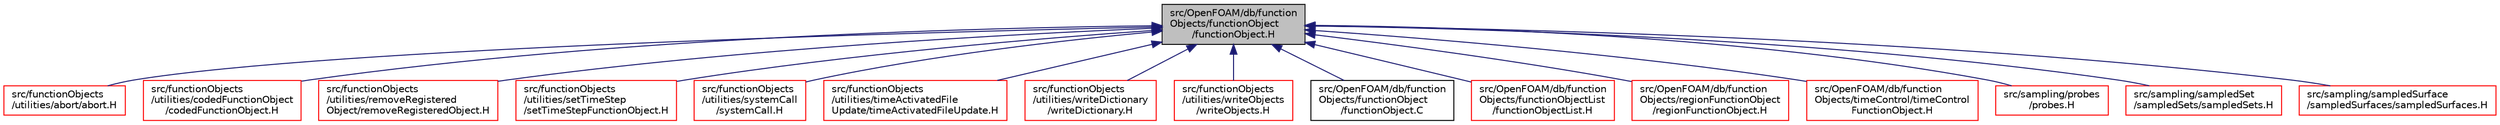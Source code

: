 digraph "src/OpenFOAM/db/functionObjects/functionObject/functionObject.H"
{
  bgcolor="transparent";
  edge [fontname="Helvetica",fontsize="10",labelfontname="Helvetica",labelfontsize="10"];
  node [fontname="Helvetica",fontsize="10",shape=record];
  Node67 [label="src/OpenFOAM/db/function\lObjects/functionObject\l/functionObject.H",height=0.2,width=0.4,color="black", fillcolor="grey75", style="filled", fontcolor="black"];
  Node67 -> Node68 [dir="back",color="midnightblue",fontsize="10",style="solid",fontname="Helvetica"];
  Node68 [label="src/functionObjects\l/utilities/abort/abort.H",height=0.2,width=0.4,color="red",URL="$a04940.html"];
  Node67 -> Node70 [dir="back",color="midnightblue",fontsize="10",style="solid",fontname="Helvetica"];
  Node70 [label="src/functionObjects\l/utilities/codedFunctionObject\l/codedFunctionObject.H",height=0.2,width=0.4,color="red",URL="$a04946.html"];
  Node67 -> Node72 [dir="back",color="midnightblue",fontsize="10",style="solid",fontname="Helvetica"];
  Node72 [label="src/functionObjects\l/utilities/removeRegistered\lObject/removeRegisteredObject.H",height=0.2,width=0.4,color="red",URL="$a04955.html"];
  Node67 -> Node74 [dir="back",color="midnightblue",fontsize="10",style="solid",fontname="Helvetica"];
  Node74 [label="src/functionObjects\l/utilities/setTimeStep\l/setTimeStepFunctionObject.H",height=0.2,width=0.4,color="red",URL="$a04970.html"];
  Node67 -> Node76 [dir="back",color="midnightblue",fontsize="10",style="solid",fontname="Helvetica"];
  Node76 [label="src/functionObjects\l/utilities/systemCall\l/systemCall.H",height=0.2,width=0.4,color="red",URL="$a04976.html"];
  Node67 -> Node78 [dir="back",color="midnightblue",fontsize="10",style="solid",fontname="Helvetica"];
  Node78 [label="src/functionObjects\l/utilities/timeActivatedFile\lUpdate/timeActivatedFileUpdate.H",height=0.2,width=0.4,color="red",URL="$a04982.html"];
  Node67 -> Node80 [dir="back",color="midnightblue",fontsize="10",style="solid",fontname="Helvetica"];
  Node80 [label="src/functionObjects\l/utilities/writeDictionary\l/writeDictionary.H",height=0.2,width=0.4,color="red",URL="$a04988.html"];
  Node67 -> Node82 [dir="back",color="midnightblue",fontsize="10",style="solid",fontname="Helvetica"];
  Node82 [label="src/functionObjects\l/utilities/writeObjects\l/writeObjects.H",height=0.2,width=0.4,color="red",URL="$a04994.html"];
  Node67 -> Node84 [dir="back",color="midnightblue",fontsize="10",style="solid",fontname="Helvetica"];
  Node84 [label="src/OpenFOAM/db/function\lObjects/functionObject\l/functionObject.C",height=0.2,width=0.4,color="black",URL="$a09644.html"];
  Node67 -> Node85 [dir="back",color="midnightblue",fontsize="10",style="solid",fontname="Helvetica"];
  Node85 [label="src/OpenFOAM/db/function\lObjects/functionObjectList\l/functionObjectList.H",height=0.2,width=0.4,color="red",URL="$a09656.html"];
  Node67 -> Node632 [dir="back",color="midnightblue",fontsize="10",style="solid",fontname="Helvetica"];
  Node632 [label="src/OpenFOAM/db/function\lObjects/regionFunctionObject\l/regionFunctionObject.H",height=0.2,width=0.4,color="red",URL="$a09677.html"];
  Node67 -> Node430 [dir="back",color="midnightblue",fontsize="10",style="solid",fontname="Helvetica"];
  Node430 [label="src/OpenFOAM/db/function\lObjects/timeControl/timeControl\lFunctionObject.H",height=0.2,width=0.4,color="red",URL="$a09692.html"];
  Node67 -> Node794 [dir="back",color="midnightblue",fontsize="10",style="solid",fontname="Helvetica"];
  Node794 [label="src/sampling/probes\l/probes.H",height=0.2,width=0.4,color="red",URL="$a14954.html"];
  Node67 -> Node801 [dir="back",color="midnightblue",fontsize="10",style="solid",fontname="Helvetica"];
  Node801 [label="src/sampling/sampledSet\l/sampledSets/sampledSets.H",height=0.2,width=0.4,color="red",URL="$a15029.html"];
  Node67 -> Node805 [dir="back",color="midnightblue",fontsize="10",style="solid",fontname="Helvetica"];
  Node805 [label="src/sampling/sampledSurface\l/sampledSurfaces/sampledSurfaces.H",height=0.2,width=0.4,color="red",URL="$a15146.html"];
}
